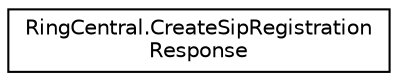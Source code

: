 digraph "Graphical Class Hierarchy"
{
 // LATEX_PDF_SIZE
  edge [fontname="Helvetica",fontsize="10",labelfontname="Helvetica",labelfontsize="10"];
  node [fontname="Helvetica",fontsize="10",shape=record];
  rankdir="LR";
  Node0 [label="RingCentral.CreateSipRegistration\lResponse",height=0.2,width=0.4,color="black", fillcolor="white", style="filled",URL="$classRingCentral_1_1CreateSipRegistrationResponse.html",tooltip=" "];
}
